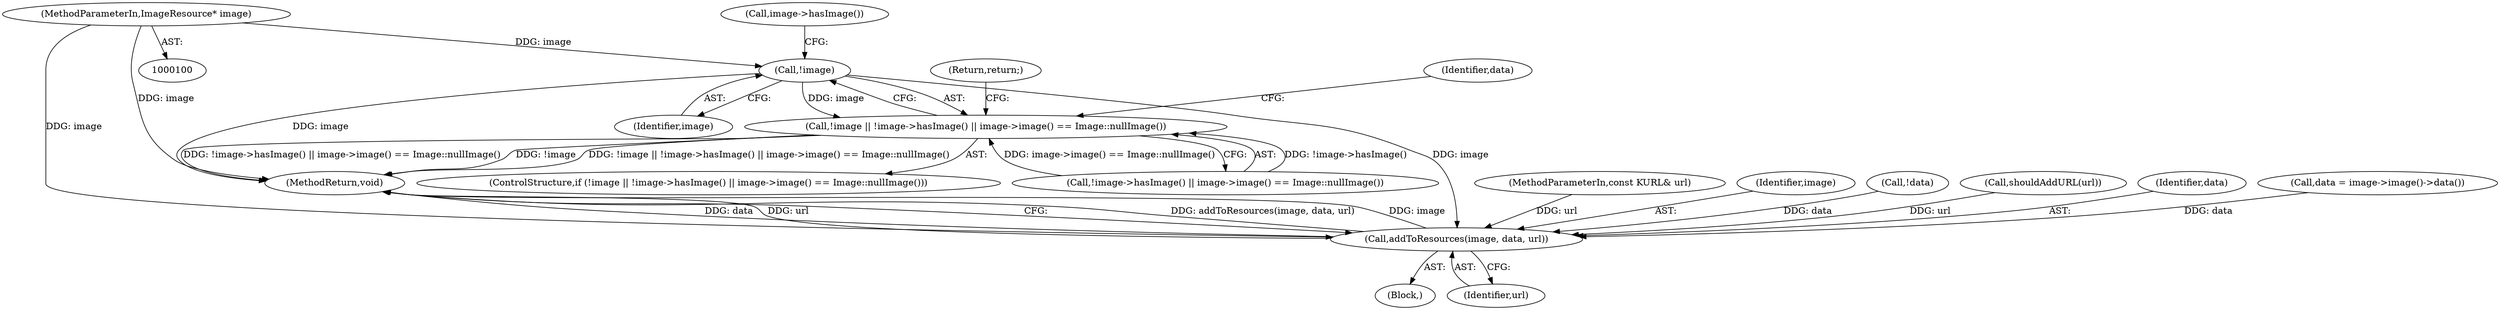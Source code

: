 digraph "1_Chrome_7f0126ff011142c8619b10a6e64d04d1745c503a_1@del" {
"1000112" [label="(Call,!image)"];
"1000101" [label="(MethodParameterIn,ImageResource* image)"];
"1000111" [label="(Call,!image || !image->hasImage() || image->image() == Image::nullImage())"];
"1000134" [label="(Call,addToResources(image, data, url))"];
"1000112" [label="(Call,!image)"];
"1000103" [label="(MethodParameterIn,const KURL& url)"];
"1000110" [label="(ControlStructure,if (!image || !image->hasImage() || image->image() == Image::nullImage()))"];
"1000134" [label="(Call,addToResources(image, data, url))"];
"1000114" [label="(Call,!image->hasImage() || image->image() == Image::nullImage())"];
"1000104" [label="(Block,)"];
"1000120" [label="(Return,return;)"];
"1000135" [label="(Identifier,image)"];
"1000129" [label="(Call,!data)"];
"1000107" [label="(Call,shouldAddURL(url))"];
"1000123" [label="(Identifier,data)"];
"1000136" [label="(Identifier,data)"];
"1000111" [label="(Call,!image || !image->hasImage() || image->image() == Image::nullImage())"];
"1000131" [label="(Call,data = image->image()->data())"];
"1000101" [label="(MethodParameterIn,ImageResource* image)"];
"1000138" [label="(MethodReturn,void)"];
"1000116" [label="(Call,image->hasImage())"];
"1000113" [label="(Identifier,image)"];
"1000137" [label="(Identifier,url)"];
"1000112" -> "1000111"  [label="AST: "];
"1000112" -> "1000113"  [label="CFG: "];
"1000113" -> "1000112"  [label="AST: "];
"1000116" -> "1000112"  [label="CFG: "];
"1000111" -> "1000112"  [label="CFG: "];
"1000112" -> "1000138"  [label="DDG: image"];
"1000112" -> "1000111"  [label="DDG: image"];
"1000101" -> "1000112"  [label="DDG: image"];
"1000112" -> "1000134"  [label="DDG: image"];
"1000101" -> "1000100"  [label="AST: "];
"1000101" -> "1000138"  [label="DDG: image"];
"1000101" -> "1000134"  [label="DDG: image"];
"1000111" -> "1000110"  [label="AST: "];
"1000111" -> "1000114"  [label="CFG: "];
"1000114" -> "1000111"  [label="AST: "];
"1000120" -> "1000111"  [label="CFG: "];
"1000123" -> "1000111"  [label="CFG: "];
"1000111" -> "1000138"  [label="DDG: !image->hasImage() || image->image() == Image::nullImage()"];
"1000111" -> "1000138"  [label="DDG: !image"];
"1000111" -> "1000138"  [label="DDG: !image || !image->hasImage() || image->image() == Image::nullImage()"];
"1000114" -> "1000111"  [label="DDG: !image->hasImage()"];
"1000114" -> "1000111"  [label="DDG: image->image() == Image::nullImage()"];
"1000134" -> "1000104"  [label="AST: "];
"1000134" -> "1000137"  [label="CFG: "];
"1000135" -> "1000134"  [label="AST: "];
"1000136" -> "1000134"  [label="AST: "];
"1000137" -> "1000134"  [label="AST: "];
"1000138" -> "1000134"  [label="CFG: "];
"1000134" -> "1000138"  [label="DDG: addToResources(image, data, url)"];
"1000134" -> "1000138"  [label="DDG: image"];
"1000134" -> "1000138"  [label="DDG: data"];
"1000134" -> "1000138"  [label="DDG: url"];
"1000129" -> "1000134"  [label="DDG: data"];
"1000131" -> "1000134"  [label="DDG: data"];
"1000107" -> "1000134"  [label="DDG: url"];
"1000103" -> "1000134"  [label="DDG: url"];
}
